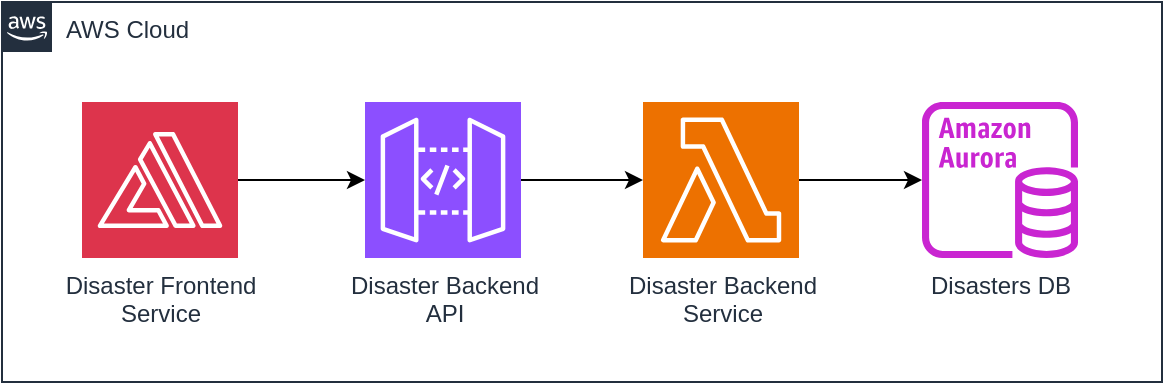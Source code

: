 <mxfile version="26.1.0">
  <diagram name="Page-1" id="e9Mf-PI8AWpjlG4XyUB3">
    <mxGraphModel dx="1217" dy="1681" grid="1" gridSize="10" guides="1" tooltips="1" connect="1" arrows="1" fold="1" page="1" pageScale="1" pageWidth="850" pageHeight="1100" math="0" shadow="0">
      <root>
        <mxCell id="0" />
        <mxCell id="1" parent="0" />
        <mxCell id="jZ4zqwY1Ua7QH9mmvV5I-1" value="AWS Cloud" style="points=[[0,0],[0.25,0],[0.5,0],[0.75,0],[1,0],[1,0.25],[1,0.5],[1,0.75],[1,1],[0.75,1],[0.5,1],[0.25,1],[0,1],[0,0.75],[0,0.5],[0,0.25]];outlineConnect=0;gradientColor=none;html=1;whiteSpace=wrap;fontSize=12;fontStyle=0;container=1;pointerEvents=0;collapsible=0;recursiveResize=0;shape=mxgraph.aws4.group;grIcon=mxgraph.aws4.group_aws_cloud_alt;strokeColor=#232F3E;fillColor=none;verticalAlign=top;align=left;spacingLeft=30;fontColor=#232F3E;dashed=0;" parent="1" vertex="1">
          <mxGeometry x="60" y="-350" width="580" height="190" as="geometry" />
        </mxCell>
        <mxCell id="jZ4zqwY1Ua7QH9mmvV5I-2" value="Disasters DB" style="sketch=0;outlineConnect=0;fontColor=#232F3E;gradientColor=none;fillColor=#C925D1;strokeColor=none;dashed=0;verticalLabelPosition=bottom;verticalAlign=top;align=center;html=1;fontSize=12;fontStyle=0;aspect=fixed;pointerEvents=1;shape=mxgraph.aws4.aurora_instance;" parent="jZ4zqwY1Ua7QH9mmvV5I-1" vertex="1">
          <mxGeometry x="460" y="50" width="78" height="78" as="geometry" />
        </mxCell>
        <mxCell id="jZ4zqwY1Ua7QH9mmvV5I-4" style="edgeStyle=orthogonalEdgeStyle;rounded=0;orthogonalLoop=1;jettySize=auto;html=1;" parent="jZ4zqwY1Ua7QH9mmvV5I-1" source="jZ4zqwY1Ua7QH9mmvV5I-3" target="jZ4zqwY1Ua7QH9mmvV5I-2" edge="1">
          <mxGeometry relative="1" as="geometry" />
        </mxCell>
        <mxCell id="jZ4zqwY1Ua7QH9mmvV5I-3" value="Disaster Backend&lt;div&gt;Service&lt;/div&gt;" style="sketch=0;points=[[0,0,0],[0.25,0,0],[0.5,0,0],[0.75,0,0],[1,0,0],[0,1,0],[0.25,1,0],[0.5,1,0],[0.75,1,0],[1,1,0],[0,0.25,0],[0,0.5,0],[0,0.75,0],[1,0.25,0],[1,0.5,0],[1,0.75,0]];outlineConnect=0;fontColor=#232F3E;fillColor=#ED7100;strokeColor=#ffffff;dashed=0;verticalLabelPosition=bottom;verticalAlign=top;align=center;html=1;fontSize=12;fontStyle=0;aspect=fixed;shape=mxgraph.aws4.resourceIcon;resIcon=mxgraph.aws4.lambda;" parent="jZ4zqwY1Ua7QH9mmvV5I-1" vertex="1">
          <mxGeometry x="320.5" y="50" width="78" height="78" as="geometry" />
        </mxCell>
        <mxCell id="jZ4zqwY1Ua7QH9mmvV5I-6" style="edgeStyle=orthogonalEdgeStyle;rounded=0;orthogonalLoop=1;jettySize=auto;html=1;" parent="jZ4zqwY1Ua7QH9mmvV5I-1" source="jZ4zqwY1Ua7QH9mmvV5I-5" target="jZ4zqwY1Ua7QH9mmvV5I-3" edge="1">
          <mxGeometry relative="1" as="geometry" />
        </mxCell>
        <mxCell id="jZ4zqwY1Ua7QH9mmvV5I-5" value="Disaster Backend&lt;br&gt;API" style="sketch=0;points=[[0,0,0],[0.25,0,0],[0.5,0,0],[0.75,0,0],[1,0,0],[0,1,0],[0.25,1,0],[0.5,1,0],[0.75,1,0],[1,1,0],[0,0.25,0],[0,0.5,0],[0,0.75,0],[1,0.25,0],[1,0.5,0],[1,0.75,0]];outlineConnect=0;fontColor=#232F3E;fillColor=#8C4FFF;strokeColor=#ffffff;dashed=0;verticalLabelPosition=bottom;verticalAlign=top;align=center;html=1;fontSize=12;fontStyle=0;aspect=fixed;shape=mxgraph.aws4.resourceIcon;resIcon=mxgraph.aws4.api_gateway;" parent="jZ4zqwY1Ua7QH9mmvV5I-1" vertex="1">
          <mxGeometry x="181.5" y="50" width="78" height="78" as="geometry" />
        </mxCell>
        <mxCell id="Y6Z2DF1USYVGRcHp8lNS-2" style="edgeStyle=orthogonalEdgeStyle;rounded=0;orthogonalLoop=1;jettySize=auto;html=1;" parent="jZ4zqwY1Ua7QH9mmvV5I-1" source="Y6Z2DF1USYVGRcHp8lNS-1" target="jZ4zqwY1Ua7QH9mmvV5I-5" edge="1">
          <mxGeometry relative="1" as="geometry" />
        </mxCell>
        <mxCell id="Y6Z2DF1USYVGRcHp8lNS-1" value="Disaster Frontend&lt;div&gt;Service&lt;/div&gt;" style="sketch=0;points=[[0,0,0],[0.25,0,0],[0.5,0,0],[0.75,0,0],[1,0,0],[0,1,0],[0.25,1,0],[0.5,1,0],[0.75,1,0],[1,1,0],[0,0.25,0],[0,0.5,0],[0,0.75,0],[1,0.25,0],[1,0.5,0],[1,0.75,0]];outlineConnect=0;fontColor=#232F3E;fillColor=#DD344C;strokeColor=#ffffff;dashed=0;verticalLabelPosition=bottom;verticalAlign=top;align=center;html=1;fontSize=12;fontStyle=0;aspect=fixed;shape=mxgraph.aws4.resourceIcon;resIcon=mxgraph.aws4.amplify;" parent="jZ4zqwY1Ua7QH9mmvV5I-1" vertex="1">
          <mxGeometry x="40" y="50" width="78" height="78" as="geometry" />
        </mxCell>
      </root>
    </mxGraphModel>
  </diagram>
</mxfile>
